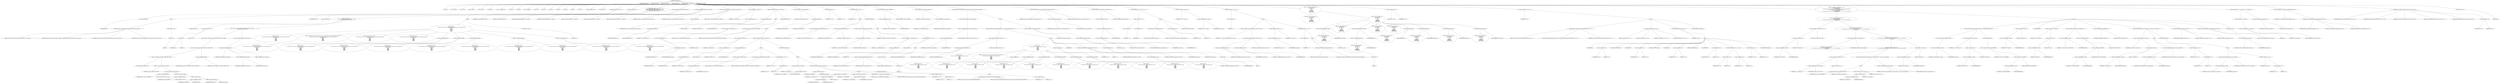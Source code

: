 digraph hostapd_notif_assoc {  
"1000120" [label = "(METHOD,hostapd_notif_assoc)" ]
"1000121" [label = "(PARAM,hostapd_data *hapd)" ]
"1000122" [label = "(PARAM,const u8 *addr)" ]
"1000123" [label = "(PARAM,const u8 *req_ies)" ]
"1000124" [label = "(PARAM,size_t req_ies_len)" ]
"1000125" [label = "(PARAM,int reassoc)" ]
"1000126" [label = "(BLOCK,,)" ]
"1000127" [label = "(LOCAL,v8: int)" ]
"1000128" [label = "(LOCAL,v12: const u8 *)" ]
"1000129" [label = "(LOCAL,v13: size_t)" ]
"1000130" [label = "(LOCAL,v14: sta_info *)" ]
"1000131" [label = "(LOCAL,v15: sta_info *)" ]
"1000132" [label = "(LOCAL,v16: size_t)" ]
"1000133" [label = "(LOCAL,v17: wpa_state_machine *)" ]
"1000134" [label = "(LOCAL,v18: int)" ]
"1000135" [label = "(LOCAL,v19: int)" ]
"1000136" [label = "(LOCAL,v20: unsigned int)" ]
"1000137" [label = "(LOCAL,v21: int)" ]
"1000138" [label = "(LOCAL,v22: int)" ]
"1000139" [label = "(LOCAL,v23: int)" ]
"1000140" [label = "(LOCAL,v24: int)" ]
"1000141" [label = "(LOCAL,v25: int)" ]
"1000142" [label = "(LOCAL,v26: int)" ]
"1000143" [label = "(LOCAL,v27: u8 *)" ]
"1000144" [label = "(LOCAL,elems: ieee802_11_elems)" ]
"1000145" [label = "(LOCAL,buf: u8 [ 1064 ])" ]
"1000146" [label = "(CONTROL_STRUCTURE,if ( !addr ),if ( !addr ))" ]
"1000147" [label = "(<operator>.logicalNot,!addr)" ]
"1000148" [label = "(IDENTIFIER,addr,!addr)" ]
"1000149" [label = "(BLOCK,,)" ]
"1000150" [label = "(wpa_printf,wpa_printf(2, \"hostapd_notif_assoc: Skip event with no address\", req_ies, req_ies_len))" ]
"1000151" [label = "(LITERAL,2,wpa_printf(2, \"hostapd_notif_assoc: Skip event with no address\", req_ies, req_ies_len))" ]
"1000152" [label = "(LITERAL,\"hostapd_notif_assoc: Skip event with no address\",wpa_printf(2, \"hostapd_notif_assoc: Skip event with no address\", req_ies, req_ies_len))" ]
"1000153" [label = "(IDENTIFIER,req_ies,wpa_printf(2, \"hostapd_notif_assoc: Skip event with no address\", req_ies, req_ies_len))" ]
"1000154" [label = "(IDENTIFIER,req_ies_len,wpa_printf(2, \"hostapd_notif_assoc: Skip event with no address\", req_ies, req_ies_len))" ]
"1000155" [label = "(RETURN,return -1;,return -1;)" ]
"1000156" [label = "(<operator>.minus,-1)" ]
"1000157" [label = "(LITERAL,1,-1)" ]
"1000158" [label = "(<operator>.assignment,v8 = *addr)" ]
"1000159" [label = "(IDENTIFIER,v8,v8 = *addr)" ]
"1000160" [label = "(<operator>.indirection,*addr)" ]
"1000161" [label = "(IDENTIFIER,addr,v8 = *addr)" ]
"1000162" [label = "(CONTROL_STRUCTURE,if ( (v8 & 1) != 0\n    || !((unsigned __int8)(v8 | addr[1] | addr[2] | addr[3] | addr[4]) | addr[5])\n    || !memcmp(addr, hapd->own_addr, 6u) ),if ( (v8 & 1) != 0\n    || !((unsigned __int8)(v8 | addr[1] | addr[2] | addr[3] | addr[4]) | addr[5])\n    || !memcmp(addr, hapd->own_addr, 6u) ))" ]
"1000163" [label = "(<operator>.logicalOr,(v8 & 1) != 0\n    || !((unsigned __int8)(v8 | addr[1] | addr[2] | addr[3] | addr[4]) | addr[5])\n    || !memcmp(addr, hapd->own_addr, 6u))" ]
"1000164" [label = "(<operator>.notEquals,(v8 & 1) != 0)" ]
"1000165" [label = "(<operator>.and,v8 & 1)" ]
"1000166" [label = "(IDENTIFIER,v8,v8 & 1)" ]
"1000167" [label = "(LITERAL,1,v8 & 1)" ]
"1000168" [label = "(LITERAL,0,(v8 & 1) != 0)" ]
"1000169" [label = "(<operator>.logicalOr,!((unsigned __int8)(v8 | addr[1] | addr[2] | addr[3] | addr[4]) | addr[5])\n    || !memcmp(addr, hapd->own_addr, 6u))" ]
"1000170" [label = "(<operator>.logicalNot,!((unsigned __int8)(v8 | addr[1] | addr[2] | addr[3] | addr[4]) | addr[5]))" ]
"1000171" [label = "(<operator>.or,(unsigned __int8)(v8 | addr[1] | addr[2] | addr[3] | addr[4]) | addr[5])" ]
"1000172" [label = "(<operator>.cast,(unsigned __int8)(v8 | addr[1] | addr[2] | addr[3] | addr[4]))" ]
"1000173" [label = "(UNKNOWN,unsigned __int8,unsigned __int8)" ]
"1000174" [label = "(<operator>.or,v8 | addr[1] | addr[2] | addr[3] | addr[4])" ]
"1000175" [label = "(IDENTIFIER,v8,v8 | addr[1] | addr[2] | addr[3] | addr[4])" ]
"1000176" [label = "(<operator>.or,addr[1] | addr[2] | addr[3] | addr[4])" ]
"1000177" [label = "(<operator>.indirectIndexAccess,addr[1])" ]
"1000178" [label = "(IDENTIFIER,addr,addr[1] | addr[2] | addr[3] | addr[4])" ]
"1000179" [label = "(LITERAL,1,addr[1] | addr[2] | addr[3] | addr[4])" ]
"1000180" [label = "(<operator>.or,addr[2] | addr[3] | addr[4])" ]
"1000181" [label = "(<operator>.indirectIndexAccess,addr[2])" ]
"1000182" [label = "(IDENTIFIER,addr,addr[2] | addr[3] | addr[4])" ]
"1000183" [label = "(LITERAL,2,addr[2] | addr[3] | addr[4])" ]
"1000184" [label = "(<operator>.or,addr[3] | addr[4])" ]
"1000185" [label = "(<operator>.indirectIndexAccess,addr[3])" ]
"1000186" [label = "(IDENTIFIER,addr,addr[3] | addr[4])" ]
"1000187" [label = "(LITERAL,3,addr[3] | addr[4])" ]
"1000188" [label = "(<operator>.indirectIndexAccess,addr[4])" ]
"1000189" [label = "(IDENTIFIER,addr,addr[3] | addr[4])" ]
"1000190" [label = "(LITERAL,4,addr[3] | addr[4])" ]
"1000191" [label = "(<operator>.indirectIndexAccess,addr[5])" ]
"1000192" [label = "(IDENTIFIER,addr,(unsigned __int8)(v8 | addr[1] | addr[2] | addr[3] | addr[4]) | addr[5])" ]
"1000193" [label = "(LITERAL,5,(unsigned __int8)(v8 | addr[1] | addr[2] | addr[3] | addr[4]) | addr[5])" ]
"1000194" [label = "(<operator>.logicalNot,!memcmp(addr, hapd->own_addr, 6u))" ]
"1000195" [label = "(memcmp,memcmp(addr, hapd->own_addr, 6u))" ]
"1000196" [label = "(IDENTIFIER,addr,memcmp(addr, hapd->own_addr, 6u))" ]
"1000197" [label = "(<operator>.indirectFieldAccess,hapd->own_addr)" ]
"1000198" [label = "(IDENTIFIER,hapd,memcmp(addr, hapd->own_addr, 6u))" ]
"1000199" [label = "(FIELD_IDENTIFIER,own_addr,own_addr)" ]
"1000200" [label = "(LITERAL,6u,memcmp(addr, hapd->own_addr, 6u))" ]
"1000201" [label = "(BLOCK,,)" ]
"1000202" [label = "(wpa_printf,wpa_printf(\n      2,\n      \"%s: Invalid SA=%02x:%02x:%02x:%02x:%02x:%02x in received indication - ignore this indication silently\",\n      \"hostapd_notif_assoc\",\n      v8,\n      addr[1],\n      addr[2],\n      addr[3],\n      addr[4],\n      addr[5]))" ]
"1000203" [label = "(LITERAL,2,wpa_printf(\n      2,\n      \"%s: Invalid SA=%02x:%02x:%02x:%02x:%02x:%02x in received indication - ignore this indication silently\",\n      \"hostapd_notif_assoc\",\n      v8,\n      addr[1],\n      addr[2],\n      addr[3],\n      addr[4],\n      addr[5]))" ]
"1000204" [label = "(LITERAL,\"%s: Invalid SA=%02x:%02x:%02x:%02x:%02x:%02x in received indication - ignore this indication silently\",wpa_printf(\n      2,\n      \"%s: Invalid SA=%02x:%02x:%02x:%02x:%02x:%02x in received indication - ignore this indication silently\",\n      \"hostapd_notif_assoc\",\n      v8,\n      addr[1],\n      addr[2],\n      addr[3],\n      addr[4],\n      addr[5]))" ]
"1000205" [label = "(LITERAL,\"hostapd_notif_assoc\",wpa_printf(\n      2,\n      \"%s: Invalid SA=%02x:%02x:%02x:%02x:%02x:%02x in received indication - ignore this indication silently\",\n      \"hostapd_notif_assoc\",\n      v8,\n      addr[1],\n      addr[2],\n      addr[3],\n      addr[4],\n      addr[5]))" ]
"1000206" [label = "(IDENTIFIER,v8,wpa_printf(\n      2,\n      \"%s: Invalid SA=%02x:%02x:%02x:%02x:%02x:%02x in received indication - ignore this indication silently\",\n      \"hostapd_notif_assoc\",\n      v8,\n      addr[1],\n      addr[2],\n      addr[3],\n      addr[4],\n      addr[5]))" ]
"1000207" [label = "(<operator>.indirectIndexAccess,addr[1])" ]
"1000208" [label = "(IDENTIFIER,addr,wpa_printf(\n      2,\n      \"%s: Invalid SA=%02x:%02x:%02x:%02x:%02x:%02x in received indication - ignore this indication silently\",\n      \"hostapd_notif_assoc\",\n      v8,\n      addr[1],\n      addr[2],\n      addr[3],\n      addr[4],\n      addr[5]))" ]
"1000209" [label = "(LITERAL,1,wpa_printf(\n      2,\n      \"%s: Invalid SA=%02x:%02x:%02x:%02x:%02x:%02x in received indication - ignore this indication silently\",\n      \"hostapd_notif_assoc\",\n      v8,\n      addr[1],\n      addr[2],\n      addr[3],\n      addr[4],\n      addr[5]))" ]
"1000210" [label = "(<operator>.indirectIndexAccess,addr[2])" ]
"1000211" [label = "(IDENTIFIER,addr,wpa_printf(\n      2,\n      \"%s: Invalid SA=%02x:%02x:%02x:%02x:%02x:%02x in received indication - ignore this indication silently\",\n      \"hostapd_notif_assoc\",\n      v8,\n      addr[1],\n      addr[2],\n      addr[3],\n      addr[4],\n      addr[5]))" ]
"1000212" [label = "(LITERAL,2,wpa_printf(\n      2,\n      \"%s: Invalid SA=%02x:%02x:%02x:%02x:%02x:%02x in received indication - ignore this indication silently\",\n      \"hostapd_notif_assoc\",\n      v8,\n      addr[1],\n      addr[2],\n      addr[3],\n      addr[4],\n      addr[5]))" ]
"1000213" [label = "(<operator>.indirectIndexAccess,addr[3])" ]
"1000214" [label = "(IDENTIFIER,addr,wpa_printf(\n      2,\n      \"%s: Invalid SA=%02x:%02x:%02x:%02x:%02x:%02x in received indication - ignore this indication silently\",\n      \"hostapd_notif_assoc\",\n      v8,\n      addr[1],\n      addr[2],\n      addr[3],\n      addr[4],\n      addr[5]))" ]
"1000215" [label = "(LITERAL,3,wpa_printf(\n      2,\n      \"%s: Invalid SA=%02x:%02x:%02x:%02x:%02x:%02x in received indication - ignore this indication silently\",\n      \"hostapd_notif_assoc\",\n      v8,\n      addr[1],\n      addr[2],\n      addr[3],\n      addr[4],\n      addr[5]))" ]
"1000216" [label = "(<operator>.indirectIndexAccess,addr[4])" ]
"1000217" [label = "(IDENTIFIER,addr,wpa_printf(\n      2,\n      \"%s: Invalid SA=%02x:%02x:%02x:%02x:%02x:%02x in received indication - ignore this indication silently\",\n      \"hostapd_notif_assoc\",\n      v8,\n      addr[1],\n      addr[2],\n      addr[3],\n      addr[4],\n      addr[5]))" ]
"1000218" [label = "(LITERAL,4,wpa_printf(\n      2,\n      \"%s: Invalid SA=%02x:%02x:%02x:%02x:%02x:%02x in received indication - ignore this indication silently\",\n      \"hostapd_notif_assoc\",\n      v8,\n      addr[1],\n      addr[2],\n      addr[3],\n      addr[4],\n      addr[5]))" ]
"1000219" [label = "(<operator>.indirectIndexAccess,addr[5])" ]
"1000220" [label = "(IDENTIFIER,addr,wpa_printf(\n      2,\n      \"%s: Invalid SA=%02x:%02x:%02x:%02x:%02x:%02x in received indication - ignore this indication silently\",\n      \"hostapd_notif_assoc\",\n      v8,\n      addr[1],\n      addr[2],\n      addr[3],\n      addr[4],\n      addr[5]))" ]
"1000221" [label = "(LITERAL,5,wpa_printf(\n      2,\n      \"%s: Invalid SA=%02x:%02x:%02x:%02x:%02x:%02x in received indication - ignore this indication silently\",\n      \"hostapd_notif_assoc\",\n      v8,\n      addr[1],\n      addr[2],\n      addr[3],\n      addr[4],\n      addr[5]))" ]
"1000222" [label = "(RETURN,return 0;,return 0;)" ]
"1000223" [label = "(LITERAL,0,return 0;)" ]
"1000224" [label = "(random_add_randomness,random_add_randomness(addr, 6u))" ]
"1000225" [label = "(IDENTIFIER,addr,random_add_randomness(addr, 6u))" ]
"1000226" [label = "(LITERAL,6u,random_add_randomness(addr, 6u))" ]
"1000227" [label = "(hostapd_logger,hostapd_logger(hapd, addr, 1u, 2, \"associated\"))" ]
"1000228" [label = "(IDENTIFIER,hapd,hostapd_logger(hapd, addr, 1u, 2, \"associated\"))" ]
"1000229" [label = "(IDENTIFIER,addr,hostapd_logger(hapd, addr, 1u, 2, \"associated\"))" ]
"1000230" [label = "(LITERAL,1u,hostapd_logger(hapd, addr, 1u, 2, \"associated\"))" ]
"1000231" [label = "(LITERAL,2,hostapd_logger(hapd, addr, 1u, 2, \"associated\"))" ]
"1000232" [label = "(LITERAL,\"associated\",hostapd_logger(hapd, addr, 1u, 2, \"associated\"))" ]
"1000233" [label = "(ieee802_11_parse_elems,ieee802_11_parse_elems(req_ies, req_ies_len, &elems, 0))" ]
"1000234" [label = "(IDENTIFIER,req_ies,ieee802_11_parse_elems(req_ies, req_ies_len, &elems, 0))" ]
"1000235" [label = "(IDENTIFIER,req_ies_len,ieee802_11_parse_elems(req_ies, req_ies_len, &elems, 0))" ]
"1000236" [label = "(<operator>.addressOf,&elems)" ]
"1000237" [label = "(IDENTIFIER,elems,ieee802_11_parse_elems(req_ies, req_ies_len, &elems, 0))" ]
"1000238" [label = "(LITERAL,0,ieee802_11_parse_elems(req_ies, req_ies_len, &elems, 0))" ]
"1000239" [label = "(<operator>.assignment,v12 = elems.wps_ie - 2)" ]
"1000240" [label = "(IDENTIFIER,v12,v12 = elems.wps_ie - 2)" ]
"1000241" [label = "(<operator>.subtraction,elems.wps_ie - 2)" ]
"1000242" [label = "(<operator>.fieldAccess,elems.wps_ie)" ]
"1000243" [label = "(IDENTIFIER,elems,elems.wps_ie - 2)" ]
"1000244" [label = "(FIELD_IDENTIFIER,wps_ie,wps_ie)" ]
"1000245" [label = "(LITERAL,2,elems.wps_ie - 2)" ]
"1000246" [label = "(CONTROL_STRUCTURE,if ( elems.wps_ie ),if ( elems.wps_ie ))" ]
"1000247" [label = "(<operator>.fieldAccess,elems.wps_ie)" ]
"1000248" [label = "(IDENTIFIER,elems,if ( elems.wps_ie ))" ]
"1000249" [label = "(FIELD_IDENTIFIER,wps_ie,wps_ie)" ]
"1000250" [label = "(BLOCK,,)" ]
"1000251" [label = "(<operator>.assignment,v13 = elems.wps_ie_len + 2)" ]
"1000252" [label = "(IDENTIFIER,v13,v13 = elems.wps_ie_len + 2)" ]
"1000253" [label = "(<operator>.addition,elems.wps_ie_len + 2)" ]
"1000254" [label = "(<operator>.fieldAccess,elems.wps_ie_len)" ]
"1000255" [label = "(IDENTIFIER,elems,elems.wps_ie_len + 2)" ]
"1000256" [label = "(FIELD_IDENTIFIER,wps_ie_len,wps_ie_len)" ]
"1000257" [label = "(LITERAL,2,elems.wps_ie_len + 2)" ]
"1000258" [label = "(wpa_printf,wpa_printf(2, \"STA included WPS IE in (Re)AssocReq\"))" ]
"1000259" [label = "(LITERAL,2,wpa_printf(2, \"STA included WPS IE in (Re)AssocReq\"))" ]
"1000260" [label = "(LITERAL,\"STA included WPS IE in (Re)AssocReq\",wpa_printf(2, \"STA included WPS IE in (Re)AssocReq\"))" ]
"1000261" [label = "(CONTROL_STRUCTURE,else,else)" ]
"1000262" [label = "(BLOCK,,)" ]
"1000263" [label = "(<operator>.assignment,v12 = elems.rsn_ie - 2)" ]
"1000264" [label = "(IDENTIFIER,v12,v12 = elems.rsn_ie - 2)" ]
"1000265" [label = "(<operator>.subtraction,elems.rsn_ie - 2)" ]
"1000266" [label = "(<operator>.fieldAccess,elems.rsn_ie)" ]
"1000267" [label = "(IDENTIFIER,elems,elems.rsn_ie - 2)" ]
"1000268" [label = "(FIELD_IDENTIFIER,rsn_ie,rsn_ie)" ]
"1000269" [label = "(LITERAL,2,elems.rsn_ie - 2)" ]
"1000270" [label = "(CONTROL_STRUCTURE,if ( elems.rsn_ie ),if ( elems.rsn_ie ))" ]
"1000271" [label = "(<operator>.fieldAccess,elems.rsn_ie)" ]
"1000272" [label = "(IDENTIFIER,elems,if ( elems.rsn_ie ))" ]
"1000273" [label = "(FIELD_IDENTIFIER,rsn_ie,rsn_ie)" ]
"1000274" [label = "(BLOCK,,)" ]
"1000275" [label = "(<operator>.assignment,v23 = elems.rsn_ie_len)" ]
"1000276" [label = "(IDENTIFIER,v23,v23 = elems.rsn_ie_len)" ]
"1000277" [label = "(<operator>.fieldAccess,elems.rsn_ie_len)" ]
"1000278" [label = "(IDENTIFIER,elems,v23 = elems.rsn_ie_len)" ]
"1000279" [label = "(FIELD_IDENTIFIER,rsn_ie_len,rsn_ie_len)" ]
"1000280" [label = "(wpa_printf,wpa_printf(2, \"STA included RSN IE in (Re)AssocReq\"))" ]
"1000281" [label = "(LITERAL,2,wpa_printf(2, \"STA included RSN IE in (Re)AssocReq\"))" ]
"1000282" [label = "(LITERAL,\"STA included RSN IE in (Re)AssocReq\",wpa_printf(2, \"STA included RSN IE in (Re)AssocReq\"))" ]
"1000283" [label = "(<operator>.assignment,v13 = v23 + 2)" ]
"1000284" [label = "(IDENTIFIER,v13,v13 = v23 + 2)" ]
"1000285" [label = "(<operator>.addition,v23 + 2)" ]
"1000286" [label = "(IDENTIFIER,v23,v23 + 2)" ]
"1000287" [label = "(LITERAL,2,v23 + 2)" ]
"1000288" [label = "(CONTROL_STRUCTURE,else,else)" ]
"1000289" [label = "(BLOCK,,)" ]
"1000290" [label = "(<operator>.assignment,v12 = elems.wpa_ie)" ]
"1000291" [label = "(IDENTIFIER,v12,v12 = elems.wpa_ie)" ]
"1000292" [label = "(<operator>.fieldAccess,elems.wpa_ie)" ]
"1000293" [label = "(IDENTIFIER,elems,v12 = elems.wpa_ie)" ]
"1000294" [label = "(FIELD_IDENTIFIER,wpa_ie,wpa_ie)" ]
"1000295" [label = "(CONTROL_STRUCTURE,if ( elems.wpa_ie ),if ( elems.wpa_ie ))" ]
"1000296" [label = "(<operator>.fieldAccess,elems.wpa_ie)" ]
"1000297" [label = "(IDENTIFIER,elems,if ( elems.wpa_ie ))" ]
"1000298" [label = "(FIELD_IDENTIFIER,wpa_ie,wpa_ie)" ]
"1000299" [label = "(BLOCK,,)" ]
"1000300" [label = "(<operator>.assignment,v12 = elems.wpa_ie - 2)" ]
"1000301" [label = "(IDENTIFIER,v12,v12 = elems.wpa_ie - 2)" ]
"1000302" [label = "(<operator>.subtraction,elems.wpa_ie - 2)" ]
"1000303" [label = "(<operator>.fieldAccess,elems.wpa_ie)" ]
"1000304" [label = "(IDENTIFIER,elems,elems.wpa_ie - 2)" ]
"1000305" [label = "(FIELD_IDENTIFIER,wpa_ie,wpa_ie)" ]
"1000306" [label = "(LITERAL,2,elems.wpa_ie - 2)" ]
"1000307" [label = "(<operator>.assignment,v24 = elems.wpa_ie_len)" ]
"1000308" [label = "(IDENTIFIER,v24,v24 = elems.wpa_ie_len)" ]
"1000309" [label = "(<operator>.fieldAccess,elems.wpa_ie_len)" ]
"1000310" [label = "(IDENTIFIER,elems,v24 = elems.wpa_ie_len)" ]
"1000311" [label = "(FIELD_IDENTIFIER,wpa_ie_len,wpa_ie_len)" ]
"1000312" [label = "(wpa_printf,wpa_printf(2, \"STA included WPA IE in (Re)AssocReq\"))" ]
"1000313" [label = "(LITERAL,2,wpa_printf(2, \"STA included WPA IE in (Re)AssocReq\"))" ]
"1000314" [label = "(LITERAL,\"STA included WPA IE in (Re)AssocReq\",wpa_printf(2, \"STA included WPA IE in (Re)AssocReq\"))" ]
"1000315" [label = "(<operator>.assignment,v13 = v24 + 2)" ]
"1000316" [label = "(IDENTIFIER,v13,v13 = v24 + 2)" ]
"1000317" [label = "(<operator>.addition,v24 + 2)" ]
"1000318" [label = "(IDENTIFIER,v24,v24 + 2)" ]
"1000319" [label = "(LITERAL,2,v24 + 2)" ]
"1000320" [label = "(CONTROL_STRUCTURE,else,else)" ]
"1000321" [label = "(BLOCK,,)" ]
"1000322" [label = "(wpa_printf,wpa_printf(2, \"STA did not include WPS/RSN/WPA IE in (Re)AssocReq\"))" ]
"1000323" [label = "(LITERAL,2,wpa_printf(2, \"STA did not include WPS/RSN/WPA IE in (Re)AssocReq\"))" ]
"1000324" [label = "(LITERAL,\"STA did not include WPS/RSN/WPA IE in (Re)AssocReq\",wpa_printf(2, \"STA did not include WPS/RSN/WPA IE in (Re)AssocReq\"))" ]
"1000325" [label = "(<operator>.assignment,v13 = 0)" ]
"1000326" [label = "(IDENTIFIER,v13,v13 = 0)" ]
"1000327" [label = "(LITERAL,0,v13 = 0)" ]
"1000328" [label = "(<operator>.assignment,v14 = ap_get_sta(hapd, addr))" ]
"1000329" [label = "(IDENTIFIER,v14,v14 = ap_get_sta(hapd, addr))" ]
"1000330" [label = "(ap_get_sta,ap_get_sta(hapd, addr))" ]
"1000331" [label = "(IDENTIFIER,hapd,ap_get_sta(hapd, addr))" ]
"1000332" [label = "(IDENTIFIER,addr,ap_get_sta(hapd, addr))" ]
"1000333" [label = "(<operator>.assignment,v15 = v14)" ]
"1000334" [label = "(IDENTIFIER,v15,v15 = v14)" ]
"1000335" [label = "(IDENTIFIER,v14,v15 = v14)" ]
"1000336" [label = "(CONTROL_STRUCTURE,if ( v14 ),if ( v14 ))" ]
"1000337" [label = "(IDENTIFIER,v14,if ( v14 ))" ]
"1000338" [label = "(BLOCK,,)" ]
"1000339" [label = "(ap_sta_no_session_timeout,ap_sta_no_session_timeout(hapd, v14))" ]
"1000340" [label = "(IDENTIFIER,hapd,ap_sta_no_session_timeout(hapd, v14))" ]
"1000341" [label = "(IDENTIFIER,v14,ap_sta_no_session_timeout(hapd, v14))" ]
"1000342" [label = "(accounting_sta_stop,accounting_sta_stop(hapd, v15))" ]
"1000343" [label = "(IDENTIFIER,hapd,accounting_sta_stop(hapd, v15))" ]
"1000344" [label = "(IDENTIFIER,v15,accounting_sta_stop(hapd, v15))" ]
"1000345" [label = "(<operator>.assignment,v15->timeout_next = STA_NULLFUNC)" ]
"1000346" [label = "(<operator>.indirectFieldAccess,v15->timeout_next)" ]
"1000347" [label = "(IDENTIFIER,v15,v15->timeout_next = STA_NULLFUNC)" ]
"1000348" [label = "(FIELD_IDENTIFIER,timeout_next,timeout_next)" ]
"1000349" [label = "(IDENTIFIER,STA_NULLFUNC,v15->timeout_next = STA_NULLFUNC)" ]
"1000350" [label = "(CONTROL_STRUCTURE,else,else)" ]
"1000351" [label = "(BLOCK,,)" ]
"1000352" [label = "(<operator>.assignment,v15 = ap_sta_add(hapd, addr))" ]
"1000353" [label = "(IDENTIFIER,v15,v15 = ap_sta_add(hapd, addr))" ]
"1000354" [label = "(ap_sta_add,ap_sta_add(hapd, addr))" ]
"1000355" [label = "(IDENTIFIER,hapd,ap_sta_add(hapd, addr))" ]
"1000356" [label = "(IDENTIFIER,addr,ap_sta_add(hapd, addr))" ]
"1000357" [label = "(CONTROL_STRUCTURE,if ( !v15 ),if ( !v15 ))" ]
"1000358" [label = "(<operator>.logicalNot,!v15)" ]
"1000359" [label = "(IDENTIFIER,v15,!v15)" ]
"1000360" [label = "(BLOCK,,)" ]
"1000361" [label = "(hostapd_drv_sta_disassoc,hostapd_drv_sta_disassoc(hapd, addr, 5))" ]
"1000362" [label = "(IDENTIFIER,hapd,hostapd_drv_sta_disassoc(hapd, addr, 5))" ]
"1000363" [label = "(IDENTIFIER,addr,hostapd_drv_sta_disassoc(hapd, addr, 5))" ]
"1000364" [label = "(LITERAL,5,hostapd_drv_sta_disassoc(hapd, addr, 5))" ]
"1000365" [label = "(RETURN,return -1;,return -1;)" ]
"1000366" [label = "(<operator>.minus,-1)" ]
"1000367" [label = "(LITERAL,1,-1)" ]
"1000368" [label = "(<operators>.assignmentAnd,v15->flags &= 0xFFFECFFF)" ]
"1000369" [label = "(<operator>.indirectFieldAccess,v15->flags)" ]
"1000370" [label = "(IDENTIFIER,v15,v15->flags &= 0xFFFECFFF)" ]
"1000371" [label = "(FIELD_IDENTIFIER,flags,flags)" ]
"1000372" [label = "(LITERAL,0xFFFECFFF,v15->flags &= 0xFFFECFFF)" ]
"1000373" [label = "(<operator>.assignment,v16 = elems.supp_op_classes_len)" ]
"1000374" [label = "(IDENTIFIER,v16,v16 = elems.supp_op_classes_len)" ]
"1000375" [label = "(<operator>.fieldAccess,elems.supp_op_classes_len)" ]
"1000376" [label = "(IDENTIFIER,elems,v16 = elems.supp_op_classes_len)" ]
"1000377" [label = "(FIELD_IDENTIFIER,supp_op_classes_len,supp_op_classes_len)" ]
"1000378" [label = "(CONTROL_STRUCTURE,if ( !hapd->iface->drv_max_acl_mac_addrs ),if ( !hapd->iface->drv_max_acl_mac_addrs ))" ]
"1000379" [label = "(<operator>.logicalNot,!hapd->iface->drv_max_acl_mac_addrs)" ]
"1000380" [label = "(<operator>.indirectFieldAccess,hapd->iface->drv_max_acl_mac_addrs)" ]
"1000381" [label = "(<operator>.indirectFieldAccess,hapd->iface)" ]
"1000382" [label = "(IDENTIFIER,hapd,!hapd->iface->drv_max_acl_mac_addrs)" ]
"1000383" [label = "(FIELD_IDENTIFIER,iface,iface)" ]
"1000384" [label = "(FIELD_IDENTIFIER,drv_max_acl_mac_addrs,drv_max_acl_mac_addrs)" ]
"1000385" [label = "(BLOCK,,)" ]
"1000386" [label = "(CONTROL_STRUCTURE,if ( hostapd_check_acl(hapd, addr, 0) != 1 ),if ( hostapd_check_acl(hapd, addr, 0) != 1 ))" ]
"1000387" [label = "(<operator>.notEquals,hostapd_check_acl(hapd, addr, 0) != 1)" ]
"1000388" [label = "(hostapd_check_acl,hostapd_check_acl(hapd, addr, 0))" ]
"1000389" [label = "(IDENTIFIER,hapd,hostapd_check_acl(hapd, addr, 0))" ]
"1000390" [label = "(IDENTIFIER,addr,hostapd_check_acl(hapd, addr, 0))" ]
"1000391" [label = "(LITERAL,0,hostapd_check_acl(hapd, addr, 0))" ]
"1000392" [label = "(LITERAL,1,hostapd_check_acl(hapd, addr, 0) != 1)" ]
"1000393" [label = "(BLOCK,,)" ]
"1000394" [label = "(wpa_printf,wpa_printf(\n        3,\n        \"STA %02x:%02x:%02x:%02x:%02x:%02x not allowed to connect\",\n        *addr,\n        addr[1],\n        addr[2],\n        addr[3],\n        addr[4],\n        addr[5]))" ]
"1000395" [label = "(LITERAL,3,wpa_printf(\n        3,\n        \"STA %02x:%02x:%02x:%02x:%02x:%02x not allowed to connect\",\n        *addr,\n        addr[1],\n        addr[2],\n        addr[3],\n        addr[4],\n        addr[5]))" ]
"1000396" [label = "(LITERAL,\"STA %02x:%02x:%02x:%02x:%02x:%02x not allowed to connect\",wpa_printf(\n        3,\n        \"STA %02x:%02x:%02x:%02x:%02x:%02x not allowed to connect\",\n        *addr,\n        addr[1],\n        addr[2],\n        addr[3],\n        addr[4],\n        addr[5]))" ]
"1000397" [label = "(<operator>.indirection,*addr)" ]
"1000398" [label = "(IDENTIFIER,addr,wpa_printf(\n        3,\n        \"STA %02x:%02x:%02x:%02x:%02x:%02x not allowed to connect\",\n        *addr,\n        addr[1],\n        addr[2],\n        addr[3],\n        addr[4],\n        addr[5]))" ]
"1000399" [label = "(<operator>.indirectIndexAccess,addr[1])" ]
"1000400" [label = "(IDENTIFIER,addr,wpa_printf(\n        3,\n        \"STA %02x:%02x:%02x:%02x:%02x:%02x not allowed to connect\",\n        *addr,\n        addr[1],\n        addr[2],\n        addr[3],\n        addr[4],\n        addr[5]))" ]
"1000401" [label = "(LITERAL,1,wpa_printf(\n        3,\n        \"STA %02x:%02x:%02x:%02x:%02x:%02x not allowed to connect\",\n        *addr,\n        addr[1],\n        addr[2],\n        addr[3],\n        addr[4],\n        addr[5]))" ]
"1000402" [label = "(<operator>.indirectIndexAccess,addr[2])" ]
"1000403" [label = "(IDENTIFIER,addr,wpa_printf(\n        3,\n        \"STA %02x:%02x:%02x:%02x:%02x:%02x not allowed to connect\",\n        *addr,\n        addr[1],\n        addr[2],\n        addr[3],\n        addr[4],\n        addr[5]))" ]
"1000404" [label = "(LITERAL,2,wpa_printf(\n        3,\n        \"STA %02x:%02x:%02x:%02x:%02x:%02x not allowed to connect\",\n        *addr,\n        addr[1],\n        addr[2],\n        addr[3],\n        addr[4],\n        addr[5]))" ]
"1000405" [label = "(<operator>.indirectIndexAccess,addr[3])" ]
"1000406" [label = "(IDENTIFIER,addr,wpa_printf(\n        3,\n        \"STA %02x:%02x:%02x:%02x:%02x:%02x not allowed to connect\",\n        *addr,\n        addr[1],\n        addr[2],\n        addr[3],\n        addr[4],\n        addr[5]))" ]
"1000407" [label = "(LITERAL,3,wpa_printf(\n        3,\n        \"STA %02x:%02x:%02x:%02x:%02x:%02x not allowed to connect\",\n        *addr,\n        addr[1],\n        addr[2],\n        addr[3],\n        addr[4],\n        addr[5]))" ]
"1000408" [label = "(<operator>.indirectIndexAccess,addr[4])" ]
"1000409" [label = "(IDENTIFIER,addr,wpa_printf(\n        3,\n        \"STA %02x:%02x:%02x:%02x:%02x:%02x not allowed to connect\",\n        *addr,\n        addr[1],\n        addr[2],\n        addr[3],\n        addr[4],\n        addr[5]))" ]
"1000410" [label = "(LITERAL,4,wpa_printf(\n        3,\n        \"STA %02x:%02x:%02x:%02x:%02x:%02x not allowed to connect\",\n        *addr,\n        addr[1],\n        addr[2],\n        addr[3],\n        addr[4],\n        addr[5]))" ]
"1000411" [label = "(<operator>.indirectIndexAccess,addr[5])" ]
"1000412" [label = "(IDENTIFIER,addr,wpa_printf(\n        3,\n        \"STA %02x:%02x:%02x:%02x:%02x:%02x not allowed to connect\",\n        *addr,\n        addr[1],\n        addr[2],\n        addr[3],\n        addr[4],\n        addr[5]))" ]
"1000413" [label = "(LITERAL,5,wpa_printf(\n        3,\n        \"STA %02x:%02x:%02x:%02x:%02x:%02x not allowed to connect\",\n        *addr,\n        addr[1],\n        addr[2],\n        addr[3],\n        addr[4],\n        addr[5]))" ]
"1000414" [label = "(<operator>.assignment,v25 = 1)" ]
"1000415" [label = "(IDENTIFIER,v25,v25 = 1)" ]
"1000416" [label = "(LITERAL,1,v25 = 1)" ]
"1000417" [label = "(JUMP_TARGET,fail)" ]
"1000418" [label = "(hostapd_drv_sta_disassoc,hostapd_drv_sta_disassoc(hapd, v15->addr, v25))" ]
"1000419" [label = "(IDENTIFIER,hapd,hostapd_drv_sta_disassoc(hapd, v15->addr, v25))" ]
"1000420" [label = "(<operator>.indirectFieldAccess,v15->addr)" ]
"1000421" [label = "(IDENTIFIER,v15,hostapd_drv_sta_disassoc(hapd, v15->addr, v25))" ]
"1000422" [label = "(FIELD_IDENTIFIER,addr,addr)" ]
"1000423" [label = "(IDENTIFIER,v25,hostapd_drv_sta_disassoc(hapd, v15->addr, v25))" ]
"1000424" [label = "(ap_free_sta,ap_free_sta(hapd, v15))" ]
"1000425" [label = "(IDENTIFIER,hapd,ap_free_sta(hapd, v15))" ]
"1000426" [label = "(IDENTIFIER,v15,ap_free_sta(hapd, v15))" ]
"1000427" [label = "(RETURN,return -1;,return -1;)" ]
"1000428" [label = "(<operator>.minus,-1)" ]
"1000429" [label = "(LITERAL,1,-1)" ]
"1000430" [label = "(<operator>.assignment,v16 = elems.supp_op_classes_len)" ]
"1000431" [label = "(IDENTIFIER,v16,v16 = elems.supp_op_classes_len)" ]
"1000432" [label = "(<operator>.fieldAccess,elems.supp_op_classes_len)" ]
"1000433" [label = "(IDENTIFIER,elems,v16 = elems.supp_op_classes_len)" ]
"1000434" [label = "(FIELD_IDENTIFIER,supp_op_classes_len,supp_op_classes_len)" ]
"1000435" [label = "(ap_copy_sta_supp_op_classes,ap_copy_sta_supp_op_classes(v15, elems.supp_op_classes, v16))" ]
"1000436" [label = "(IDENTIFIER,v15,ap_copy_sta_supp_op_classes(v15, elems.supp_op_classes, v16))" ]
"1000437" [label = "(<operator>.fieldAccess,elems.supp_op_classes)" ]
"1000438" [label = "(IDENTIFIER,elems,ap_copy_sta_supp_op_classes(v15, elems.supp_op_classes, v16))" ]
"1000439" [label = "(FIELD_IDENTIFIER,supp_op_classes,supp_op_classes)" ]
"1000440" [label = "(IDENTIFIER,v16,ap_copy_sta_supp_op_classes(v15, elems.supp_op_classes, v16))" ]
"1000441" [label = "(CONTROL_STRUCTURE,if ( !hapd->conf->wpa ),if ( !hapd->conf->wpa ))" ]
"1000442" [label = "(<operator>.logicalNot,!hapd->conf->wpa)" ]
"1000443" [label = "(<operator>.indirectFieldAccess,hapd->conf->wpa)" ]
"1000444" [label = "(<operator>.indirectFieldAccess,hapd->conf)" ]
"1000445" [label = "(IDENTIFIER,hapd,!hapd->conf->wpa)" ]
"1000446" [label = "(FIELD_IDENTIFIER,conf,conf)" ]
"1000447" [label = "(FIELD_IDENTIFIER,wpa,wpa)" ]
"1000448" [label = "(CONTROL_STRUCTURE,goto LABEL_24;,goto LABEL_24;)" ]
"1000449" [label = "(CONTROL_STRUCTURE,if ( !v12 || !v13 ),if ( !v12 || !v13 ))" ]
"1000450" [label = "(<operator>.logicalOr,!v12 || !v13)" ]
"1000451" [label = "(<operator>.logicalNot,!v12)" ]
"1000452" [label = "(IDENTIFIER,v12,!v12)" ]
"1000453" [label = "(<operator>.logicalNot,!v13)" ]
"1000454" [label = "(IDENTIFIER,v13,!v13)" ]
"1000455" [label = "(BLOCK,,)" ]
"1000456" [label = "(wpa_printf,wpa_printf(2, \"No WPA/RSN IE from STA\"))" ]
"1000457" [label = "(LITERAL,2,wpa_printf(2, \"No WPA/RSN IE from STA\"))" ]
"1000458" [label = "(LITERAL,\"No WPA/RSN IE from STA\",wpa_printf(2, \"No WPA/RSN IE from STA\"))" ]
"1000459" [label = "(<operator>.assignment,v25 = 13)" ]
"1000460" [label = "(IDENTIFIER,v25,v25 = 13)" ]
"1000461" [label = "(LITERAL,13,v25 = 13)" ]
"1000462" [label = "(CONTROL_STRUCTURE,goto fail;,goto fail;)" ]
"1000463" [label = "(<operator>.assignment,v17 = v15->wpa_sm)" ]
"1000464" [label = "(IDENTIFIER,v17,v17 = v15->wpa_sm)" ]
"1000465" [label = "(<operator>.indirectFieldAccess,v15->wpa_sm)" ]
"1000466" [label = "(IDENTIFIER,v15,v17 = v15->wpa_sm)" ]
"1000467" [label = "(FIELD_IDENTIFIER,wpa_sm,wpa_sm)" ]
"1000468" [label = "(CONTROL_STRUCTURE,if ( !v17 ),if ( !v17 ))" ]
"1000469" [label = "(<operator>.logicalNot,!v17)" ]
"1000470" [label = "(IDENTIFIER,v17,!v17)" ]
"1000471" [label = "(BLOCK,,)" ]
"1000472" [label = "(<operator>.assignment,v17 = wpa_auth_sta_init(hapd->wpa_auth, v15->addr, 0))" ]
"1000473" [label = "(IDENTIFIER,v17,v17 = wpa_auth_sta_init(hapd->wpa_auth, v15->addr, 0))" ]
"1000474" [label = "(wpa_auth_sta_init,wpa_auth_sta_init(hapd->wpa_auth, v15->addr, 0))" ]
"1000475" [label = "(<operator>.indirectFieldAccess,hapd->wpa_auth)" ]
"1000476" [label = "(IDENTIFIER,hapd,wpa_auth_sta_init(hapd->wpa_auth, v15->addr, 0))" ]
"1000477" [label = "(FIELD_IDENTIFIER,wpa_auth,wpa_auth)" ]
"1000478" [label = "(<operator>.indirectFieldAccess,v15->addr)" ]
"1000479" [label = "(IDENTIFIER,v15,wpa_auth_sta_init(hapd->wpa_auth, v15->addr, 0))" ]
"1000480" [label = "(FIELD_IDENTIFIER,addr,addr)" ]
"1000481" [label = "(LITERAL,0,wpa_auth_sta_init(hapd->wpa_auth, v15->addr, 0))" ]
"1000482" [label = "(<operator>.assignment,v15->wpa_sm = v17)" ]
"1000483" [label = "(<operator>.indirectFieldAccess,v15->wpa_sm)" ]
"1000484" [label = "(IDENTIFIER,v15,v15->wpa_sm = v17)" ]
"1000485" [label = "(FIELD_IDENTIFIER,wpa_sm,wpa_sm)" ]
"1000486" [label = "(IDENTIFIER,v17,v15->wpa_sm = v17)" ]
"1000487" [label = "(CONTROL_STRUCTURE,if ( !v17 ),if ( !v17 ))" ]
"1000488" [label = "(<operator>.logicalNot,!v17)" ]
"1000489" [label = "(IDENTIFIER,v17,!v17)" ]
"1000490" [label = "(BLOCK,,)" ]
"1000491" [label = "(wpa_printf,wpa_printf(5, \"Failed to initialize WPA state machine\"))" ]
"1000492" [label = "(LITERAL,5,wpa_printf(5, \"Failed to initialize WPA state machine\"))" ]
"1000493" [label = "(LITERAL,\"Failed to initialize WPA state machine\",wpa_printf(5, \"Failed to initialize WPA state machine\"))" ]
"1000494" [label = "(RETURN,return -1;,return -1;)" ]
"1000495" [label = "(<operator>.minus,-1)" ]
"1000496" [label = "(LITERAL,1,-1)" ]
"1000497" [label = "(<operator>.assignment,v18 = wpa_validate_wpa_ie(\n          hapd->wpa_auth,\n          v17,\n          hapd->iface->freq,\n          v12,\n          v13,\n          elems.mdie,\n          elems.mdie_len,\n          elems.owe_dh,\n          elems.owe_dh_len))" ]
"1000498" [label = "(IDENTIFIER,v18,v18 = wpa_validate_wpa_ie(\n          hapd->wpa_auth,\n          v17,\n          hapd->iface->freq,\n          v12,\n          v13,\n          elems.mdie,\n          elems.mdie_len,\n          elems.owe_dh,\n          elems.owe_dh_len))" ]
"1000499" [label = "(wpa_validate_wpa_ie,wpa_validate_wpa_ie(\n          hapd->wpa_auth,\n          v17,\n          hapd->iface->freq,\n          v12,\n          v13,\n          elems.mdie,\n          elems.mdie_len,\n          elems.owe_dh,\n          elems.owe_dh_len))" ]
"1000500" [label = "(<operator>.indirectFieldAccess,hapd->wpa_auth)" ]
"1000501" [label = "(IDENTIFIER,hapd,wpa_validate_wpa_ie(\n          hapd->wpa_auth,\n          v17,\n          hapd->iface->freq,\n          v12,\n          v13,\n          elems.mdie,\n          elems.mdie_len,\n          elems.owe_dh,\n          elems.owe_dh_len))" ]
"1000502" [label = "(FIELD_IDENTIFIER,wpa_auth,wpa_auth)" ]
"1000503" [label = "(IDENTIFIER,v17,wpa_validate_wpa_ie(\n          hapd->wpa_auth,\n          v17,\n          hapd->iface->freq,\n          v12,\n          v13,\n          elems.mdie,\n          elems.mdie_len,\n          elems.owe_dh,\n          elems.owe_dh_len))" ]
"1000504" [label = "(<operator>.indirectFieldAccess,hapd->iface->freq)" ]
"1000505" [label = "(<operator>.indirectFieldAccess,hapd->iface)" ]
"1000506" [label = "(IDENTIFIER,hapd,wpa_validate_wpa_ie(\n          hapd->wpa_auth,\n          v17,\n          hapd->iface->freq,\n          v12,\n          v13,\n          elems.mdie,\n          elems.mdie_len,\n          elems.owe_dh,\n          elems.owe_dh_len))" ]
"1000507" [label = "(FIELD_IDENTIFIER,iface,iface)" ]
"1000508" [label = "(FIELD_IDENTIFIER,freq,freq)" ]
"1000509" [label = "(IDENTIFIER,v12,wpa_validate_wpa_ie(\n          hapd->wpa_auth,\n          v17,\n          hapd->iface->freq,\n          v12,\n          v13,\n          elems.mdie,\n          elems.mdie_len,\n          elems.owe_dh,\n          elems.owe_dh_len))" ]
"1000510" [label = "(IDENTIFIER,v13,wpa_validate_wpa_ie(\n          hapd->wpa_auth,\n          v17,\n          hapd->iface->freq,\n          v12,\n          v13,\n          elems.mdie,\n          elems.mdie_len,\n          elems.owe_dh,\n          elems.owe_dh_len))" ]
"1000511" [label = "(<operator>.fieldAccess,elems.mdie)" ]
"1000512" [label = "(IDENTIFIER,elems,wpa_validate_wpa_ie(\n          hapd->wpa_auth,\n          v17,\n          hapd->iface->freq,\n          v12,\n          v13,\n          elems.mdie,\n          elems.mdie_len,\n          elems.owe_dh,\n          elems.owe_dh_len))" ]
"1000513" [label = "(FIELD_IDENTIFIER,mdie,mdie)" ]
"1000514" [label = "(<operator>.fieldAccess,elems.mdie_len)" ]
"1000515" [label = "(IDENTIFIER,elems,wpa_validate_wpa_ie(\n          hapd->wpa_auth,\n          v17,\n          hapd->iface->freq,\n          v12,\n          v13,\n          elems.mdie,\n          elems.mdie_len,\n          elems.owe_dh,\n          elems.owe_dh_len))" ]
"1000516" [label = "(FIELD_IDENTIFIER,mdie_len,mdie_len)" ]
"1000517" [label = "(<operator>.fieldAccess,elems.owe_dh)" ]
"1000518" [label = "(IDENTIFIER,elems,wpa_validate_wpa_ie(\n          hapd->wpa_auth,\n          v17,\n          hapd->iface->freq,\n          v12,\n          v13,\n          elems.mdie,\n          elems.mdie_len,\n          elems.owe_dh,\n          elems.owe_dh_len))" ]
"1000519" [label = "(FIELD_IDENTIFIER,owe_dh,owe_dh)" ]
"1000520" [label = "(<operator>.fieldAccess,elems.owe_dh_len)" ]
"1000521" [label = "(IDENTIFIER,elems,wpa_validate_wpa_ie(\n          hapd->wpa_auth,\n          v17,\n          hapd->iface->freq,\n          v12,\n          v13,\n          elems.mdie,\n          elems.mdie_len,\n          elems.owe_dh,\n          elems.owe_dh_len))" ]
"1000522" [label = "(FIELD_IDENTIFIER,owe_dh_len,owe_dh_len)" ]
"1000523" [label = "(<operator>.assignment,v19 = v18)" ]
"1000524" [label = "(IDENTIFIER,v19,v19 = v18)" ]
"1000525" [label = "(IDENTIFIER,v18,v19 = v18)" ]
"1000526" [label = "(CONTROL_STRUCTURE,if ( v18 ),if ( v18 ))" ]
"1000527" [label = "(IDENTIFIER,v18,if ( v18 ))" ]
"1000528" [label = "(BLOCK,,)" ]
"1000529" [label = "(wpa_printf,wpa_printf(2, \"WPA/RSN information element rejected? (res %u)\", v18))" ]
"1000530" [label = "(LITERAL,2,wpa_printf(2, \"WPA/RSN information element rejected? (res %u)\", v18))" ]
"1000531" [label = "(LITERAL,\"WPA/RSN information element rejected? (res %u)\",wpa_printf(2, \"WPA/RSN information element rejected? (res %u)\", v18))" ]
"1000532" [label = "(IDENTIFIER,v18,wpa_printf(2, \"WPA/RSN information element rejected? (res %u)\", v18))" ]
"1000533" [label = "(wpa_hexdump,wpa_hexdump(2, \"IE\", v12, v13))" ]
"1000534" [label = "(LITERAL,2,wpa_hexdump(2, \"IE\", v12, v13))" ]
"1000535" [label = "(LITERAL,\"IE\",wpa_hexdump(2, \"IE\", v12, v13))" ]
"1000536" [label = "(IDENTIFIER,v12,wpa_hexdump(2, \"IE\", v12, v13))" ]
"1000537" [label = "(IDENTIFIER,v13,wpa_hexdump(2, \"IE\", v12, v13))" ]
"1000538" [label = "(CONTROL_STRUCTURE,switch ( v19 ),switch ( v19 ))" ]
"1000539" [label = "(IDENTIFIER,v19,switch ( v19 ))" ]
"1000540" [label = "(BLOCK,,)" ]
"1000541" [label = "(JUMP_TARGET,case 2)" ]
"1000542" [label = "(<operator>.assignment,v25 = 18)" ]
"1000543" [label = "(IDENTIFIER,v25,v25 = 18)" ]
"1000544" [label = "(LITERAL,18,v25 = 18)" ]
"1000545" [label = "(CONTROL_STRUCTURE,break;,break;)" ]
"1000546" [label = "(JUMP_TARGET,case 3)" ]
"1000547" [label = "(<operator>.assignment,v25 = 19)" ]
"1000548" [label = "(IDENTIFIER,v25,v25 = 19)" ]
"1000549" [label = "(LITERAL,19,v25 = 19)" ]
"1000550" [label = "(CONTROL_STRUCTURE,break;,break;)" ]
"1000551" [label = "(JUMP_TARGET,case 4)" ]
"1000552" [label = "(<operator>.assignment,v25 = 20)" ]
"1000553" [label = "(IDENTIFIER,v25,v25 = 20)" ]
"1000554" [label = "(LITERAL,20,v25 = 20)" ]
"1000555" [label = "(CONTROL_STRUCTURE,break;,break;)" ]
"1000556" [label = "(JUMP_TARGET,default)" ]
"1000557" [label = "(<operator>.assignment,v26 = 13)" ]
"1000558" [label = "(IDENTIFIER,v26,v26 = 13)" ]
"1000559" [label = "(LITERAL,13,v26 = 13)" ]
"1000560" [label = "(CONTROL_STRUCTURE,if ( v19 == 8 ),if ( v19 == 8 ))" ]
"1000561" [label = "(<operator>.equals,v19 == 8)" ]
"1000562" [label = "(IDENTIFIER,v19,v19 == 8)" ]
"1000563" [label = "(LITERAL,8,v19 == 8)" ]
"1000564" [label = "(<operator>.assignment,v26 = 24)" ]
"1000565" [label = "(IDENTIFIER,v26,v26 = 24)" ]
"1000566" [label = "(LITERAL,24,v26 = 24)" ]
"1000567" [label = "(<operator>.assignment,v25 = v26)" ]
"1000568" [label = "(IDENTIFIER,v25,v25 = v26)" ]
"1000569" [label = "(IDENTIFIER,v26,v25 = v26)" ]
"1000570" [label = "(CONTROL_STRUCTURE,break;,break;)" ]
"1000571" [label = "(CONTROL_STRUCTURE,goto fail;,goto fail;)" ]
"1000572" [label = "(CONTROL_STRUCTURE,if ( (v15->flags & 0x402) != 1026\n    || v15->sa_query_timed_out\n    || v15->sa_query_count > 0\n    && ((ap_check_sa_query_timeout(hapd, v15), (v15->flags & 0x402) != 1026) || v15->sa_query_timed_out)\n    || v15->auth_alg == 2 ),if ( (v15->flags & 0x402) != 1026\n    || v15->sa_query_timed_out\n    || v15->sa_query_count > 0\n    && ((ap_check_sa_query_timeout(hapd, v15), (v15->flags & 0x402) != 1026) || v15->sa_query_timed_out)\n    || v15->auth_alg == 2 ))" ]
"1000573" [label = "(<operator>.logicalOr,(v15->flags & 0x402) != 1026\n    || v15->sa_query_timed_out\n    || v15->sa_query_count > 0\n    && ((ap_check_sa_query_timeout(hapd, v15), (v15->flags & 0x402) != 1026) || v15->sa_query_timed_out)\n    || v15->auth_alg == 2)" ]
"1000574" [label = "(<operator>.notEquals,(v15->flags & 0x402) != 1026)" ]
"1000575" [label = "(<operator>.and,v15->flags & 0x402)" ]
"1000576" [label = "(<operator>.indirectFieldAccess,v15->flags)" ]
"1000577" [label = "(IDENTIFIER,v15,v15->flags & 0x402)" ]
"1000578" [label = "(FIELD_IDENTIFIER,flags,flags)" ]
"1000579" [label = "(LITERAL,0x402,v15->flags & 0x402)" ]
"1000580" [label = "(LITERAL,1026,(v15->flags & 0x402) != 1026)" ]
"1000581" [label = "(<operator>.logicalOr,v15->sa_query_timed_out\n    || v15->sa_query_count > 0\n    && ((ap_check_sa_query_timeout(hapd, v15), (v15->flags & 0x402) != 1026) || v15->sa_query_timed_out)\n    || v15->auth_alg == 2)" ]
"1000582" [label = "(<operator>.indirectFieldAccess,v15->sa_query_timed_out)" ]
"1000583" [label = "(IDENTIFIER,v15,v15->sa_query_timed_out\n    || v15->sa_query_count > 0\n    && ((ap_check_sa_query_timeout(hapd, v15), (v15->flags & 0x402) != 1026) || v15->sa_query_timed_out)\n    || v15->auth_alg == 2)" ]
"1000584" [label = "(FIELD_IDENTIFIER,sa_query_timed_out,sa_query_timed_out)" ]
"1000585" [label = "(<operator>.logicalOr,v15->sa_query_count > 0\n    && ((ap_check_sa_query_timeout(hapd, v15), (v15->flags & 0x402) != 1026) || v15->sa_query_timed_out)\n    || v15->auth_alg == 2)" ]
"1000586" [label = "(<operator>.logicalAnd,v15->sa_query_count > 0\n    && ((ap_check_sa_query_timeout(hapd, v15), (v15->flags & 0x402) != 1026) || v15->sa_query_timed_out))" ]
"1000587" [label = "(<operator>.greaterThan,v15->sa_query_count > 0)" ]
"1000588" [label = "(<operator>.indirectFieldAccess,v15->sa_query_count)" ]
"1000589" [label = "(IDENTIFIER,v15,v15->sa_query_count > 0)" ]
"1000590" [label = "(FIELD_IDENTIFIER,sa_query_count,sa_query_count)" ]
"1000591" [label = "(LITERAL,0,v15->sa_query_count > 0)" ]
"1000592" [label = "(<operator>.logicalOr,(ap_check_sa_query_timeout(hapd, v15), (v15->flags & 0x402) != 1026) || v15->sa_query_timed_out)" ]
"1000593" [label = "(BLOCK,,)" ]
"1000594" [label = "(ap_check_sa_query_timeout,ap_check_sa_query_timeout(hapd, v15))" ]
"1000595" [label = "(IDENTIFIER,hapd,ap_check_sa_query_timeout(hapd, v15))" ]
"1000596" [label = "(IDENTIFIER,v15,ap_check_sa_query_timeout(hapd, v15))" ]
"1000597" [label = "(<operator>.notEquals,(v15->flags & 0x402) != 1026)" ]
"1000598" [label = "(<operator>.and,v15->flags & 0x402)" ]
"1000599" [label = "(<operator>.indirectFieldAccess,v15->flags)" ]
"1000600" [label = "(IDENTIFIER,v15,v15->flags & 0x402)" ]
"1000601" [label = "(FIELD_IDENTIFIER,flags,flags)" ]
"1000602" [label = "(LITERAL,0x402,v15->flags & 0x402)" ]
"1000603" [label = "(LITERAL,1026,(v15->flags & 0x402) != 1026)" ]
"1000604" [label = "(<operator>.indirectFieldAccess,v15->sa_query_timed_out)" ]
"1000605" [label = "(IDENTIFIER,v15,(ap_check_sa_query_timeout(hapd, v15), (v15->flags & 0x402) != 1026) || v15->sa_query_timed_out)" ]
"1000606" [label = "(FIELD_IDENTIFIER,sa_query_timed_out,sa_query_timed_out)" ]
"1000607" [label = "(<operator>.equals,v15->auth_alg == 2)" ]
"1000608" [label = "(<operator>.indirectFieldAccess,v15->auth_alg)" ]
"1000609" [label = "(IDENTIFIER,v15,v15->auth_alg == 2)" ]
"1000610" [label = "(FIELD_IDENTIFIER,auth_alg,auth_alg)" ]
"1000611" [label = "(LITERAL,2,v15->auth_alg == 2)" ]
"1000612" [label = "(BLOCK,,)" ]
"1000613" [label = "(CONTROL_STRUCTURE,if ( wpa_auth_uses_mfp(v15->wpa_sm) ),if ( wpa_auth_uses_mfp(v15->wpa_sm) ))" ]
"1000614" [label = "(wpa_auth_uses_mfp,wpa_auth_uses_mfp(v15->wpa_sm))" ]
"1000615" [label = "(<operator>.indirectFieldAccess,v15->wpa_sm)" ]
"1000616" [label = "(IDENTIFIER,v15,wpa_auth_uses_mfp(v15->wpa_sm))" ]
"1000617" [label = "(FIELD_IDENTIFIER,wpa_sm,wpa_sm)" ]
"1000618" [label = "(<operator>.assignment,v20 = v15->flags | 0x400)" ]
"1000619" [label = "(IDENTIFIER,v20,v20 = v15->flags | 0x400)" ]
"1000620" [label = "(<operator>.or,v15->flags | 0x400)" ]
"1000621" [label = "(<operator>.indirectFieldAccess,v15->flags)" ]
"1000622" [label = "(IDENTIFIER,v15,v15->flags | 0x400)" ]
"1000623" [label = "(FIELD_IDENTIFIER,flags,flags)" ]
"1000624" [label = "(LITERAL,0x400,v15->flags | 0x400)" ]
"1000625" [label = "(CONTROL_STRUCTURE,else,else)" ]
"1000626" [label = "(<operator>.assignment,v20 = v15->flags & 0xFFFFFBFF)" ]
"1000627" [label = "(IDENTIFIER,v20,v20 = v15->flags & 0xFFFFFBFF)" ]
"1000628" [label = "(<operator>.and,v15->flags & 0xFFFFFBFF)" ]
"1000629" [label = "(<operator>.indirectFieldAccess,v15->flags)" ]
"1000630" [label = "(IDENTIFIER,v15,v15->flags & 0xFFFFFBFF)" ]
"1000631" [label = "(FIELD_IDENTIFIER,flags,flags)" ]
"1000632" [label = "(LITERAL,0xFFFFFBFF,v15->flags & 0xFFFFFBFF)" ]
"1000633" [label = "(<operator>.assignment,v15->flags = v20)" ]
"1000634" [label = "(<operator>.indirectFieldAccess,v15->flags)" ]
"1000635" [label = "(IDENTIFIER,v15,v15->flags = v20)" ]
"1000636" [label = "(FIELD_IDENTIFIER,flags,flags)" ]
"1000637" [label = "(IDENTIFIER,v20,v15->flags = v20)" ]
"1000638" [label = "(JUMP_TARGET,LABEL_24)" ]
"1000639" [label = "(<operator>.assignment,v21 = v15->flags & 2)" ]
"1000640" [label = "(IDENTIFIER,v21,v21 = v15->flags & 2)" ]
"1000641" [label = "(<operator>.and,v15->flags & 2)" ]
"1000642" [label = "(<operator>.indirectFieldAccess,v15->flags)" ]
"1000643" [label = "(IDENTIFIER,v15,v15->flags & 2)" ]
"1000644" [label = "(FIELD_IDENTIFIER,flags,flags)" ]
"1000645" [label = "(LITERAL,2,v15->flags & 2)" ]
"1000646" [label = "(<operator>.assignment,v15->flags = v15->flags & 0xFFF7FFFF | 3)" ]
"1000647" [label = "(<operator>.indirectFieldAccess,v15->flags)" ]
"1000648" [label = "(IDENTIFIER,v15,v15->flags = v15->flags & 0xFFF7FFFF | 3)" ]
"1000649" [label = "(FIELD_IDENTIFIER,flags,flags)" ]
"1000650" [label = "(<operator>.or,v15->flags & 0xFFF7FFFF | 3)" ]
"1000651" [label = "(<operator>.and,v15->flags & 0xFFF7FFFF)" ]
"1000652" [label = "(<operator>.indirectFieldAccess,v15->flags)" ]
"1000653" [label = "(IDENTIFIER,v15,v15->flags & 0xFFF7FFFF)" ]
"1000654" [label = "(FIELD_IDENTIFIER,flags,flags)" ]
"1000655" [label = "(LITERAL,0xFFF7FFFF,v15->flags & 0xFFF7FFFF)" ]
"1000656" [label = "(LITERAL,3,v15->flags & 0xFFF7FFFF | 3)" ]
"1000657" [label = "(hostapd_set_sta_flags,hostapd_set_sta_flags(hapd, v15))" ]
"1000658" [label = "(IDENTIFIER,hapd,hostapd_set_sta_flags(hapd, v15))" ]
"1000659" [label = "(IDENTIFIER,v15,hostapd_set_sta_flags(hapd, v15))" ]
"1000660" [label = "(CONTROL_STRUCTURE,if ( reassoc && v15->auth_alg == 2 ),if ( reassoc && v15->auth_alg == 2 ))" ]
"1000661" [label = "(<operator>.logicalAnd,reassoc && v15->auth_alg == 2)" ]
"1000662" [label = "(IDENTIFIER,reassoc,reassoc && v15->auth_alg == 2)" ]
"1000663" [label = "(<operator>.equals,v15->auth_alg == 2)" ]
"1000664" [label = "(<operator>.indirectFieldAccess,v15->auth_alg)" ]
"1000665" [label = "(IDENTIFIER,v15,v15->auth_alg == 2)" ]
"1000666" [label = "(FIELD_IDENTIFIER,auth_alg,auth_alg)" ]
"1000667" [label = "(LITERAL,2,v15->auth_alg == 2)" ]
"1000668" [label = "(BLOCK,,)" ]
"1000669" [label = "(wpa_auth_sm_event,wpa_auth_sm_event(v15->wpa_sm, WPA_ASSOC_FT))" ]
"1000670" [label = "(<operator>.indirectFieldAccess,v15->wpa_sm)" ]
"1000671" [label = "(IDENTIFIER,v15,wpa_auth_sm_event(v15->wpa_sm, WPA_ASSOC_FT))" ]
"1000672" [label = "(FIELD_IDENTIFIER,wpa_sm,wpa_sm)" ]
"1000673" [label = "(IDENTIFIER,WPA_ASSOC_FT,wpa_auth_sm_event(v15->wpa_sm, WPA_ASSOC_FT))" ]
"1000674" [label = "(<operator>.assignment,v22 = v21 != 0)" ]
"1000675" [label = "(IDENTIFIER,v22,v22 = v21 != 0)" ]
"1000676" [label = "(<operator>.notEquals,v21 != 0)" ]
"1000677" [label = "(IDENTIFIER,v21,v21 != 0)" ]
"1000678" [label = "(LITERAL,0,v21 != 0)" ]
"1000679" [label = "(CONTROL_STRUCTURE,else,else)" ]
"1000680" [label = "(BLOCK,,)" ]
"1000681" [label = "(wpa_auth_sm_event,wpa_auth_sm_event(v15->wpa_sm, WPA_ASSOC))" ]
"1000682" [label = "(<operator>.indirectFieldAccess,v15->wpa_sm)" ]
"1000683" [label = "(IDENTIFIER,v15,wpa_auth_sm_event(v15->wpa_sm, WPA_ASSOC))" ]
"1000684" [label = "(FIELD_IDENTIFIER,wpa_sm,wpa_sm)" ]
"1000685" [label = "(IDENTIFIER,WPA_ASSOC,wpa_auth_sm_event(v15->wpa_sm, WPA_ASSOC))" ]
"1000686" [label = "(<operator>.assignment,v22 = v21 != 0)" ]
"1000687" [label = "(IDENTIFIER,v22,v22 = v21 != 0)" ]
"1000688" [label = "(<operator>.notEquals,v21 != 0)" ]
"1000689" [label = "(IDENTIFIER,v21,v21 != 0)" ]
"1000690" [label = "(LITERAL,0,v21 != 0)" ]
"1000691" [label = "(hostapd_new_assoc_sta,hostapd_new_assoc_sta(hapd, v15, v22))" ]
"1000692" [label = "(IDENTIFIER,hapd,hostapd_new_assoc_sta(hapd, v15, v22))" ]
"1000693" [label = "(IDENTIFIER,v15,hostapd_new_assoc_sta(hapd, v15, v22))" ]
"1000694" [label = "(IDENTIFIER,v22,hostapd_new_assoc_sta(hapd, v15, v22))" ]
"1000695" [label = "(ieee802_1x_notify_port_enabled,ieee802_1x_notify_port_enabled(v15->eapol_sm, 1))" ]
"1000696" [label = "(<operator>.indirectFieldAccess,v15->eapol_sm)" ]
"1000697" [label = "(IDENTIFIER,v15,ieee802_1x_notify_port_enabled(v15->eapol_sm, 1))" ]
"1000698" [label = "(FIELD_IDENTIFIER,eapol_sm,eapol_sm)" ]
"1000699" [label = "(LITERAL,1,ieee802_1x_notify_port_enabled(v15->eapol_sm, 1))" ]
"1000700" [label = "(RETURN,return 0;,return 0;)" ]
"1000701" [label = "(LITERAL,0,return 0;)" ]
"1000702" [label = "(CONTROL_STRUCTURE,if ( !v15->sa_query_count ),if ( !v15->sa_query_count ))" ]
"1000703" [label = "(<operator>.logicalNot,!v15->sa_query_count)" ]
"1000704" [label = "(<operator>.indirectFieldAccess,v15->sa_query_count)" ]
"1000705" [label = "(IDENTIFIER,v15,!v15->sa_query_count)" ]
"1000706" [label = "(FIELD_IDENTIFIER,sa_query_count,sa_query_count)" ]
"1000707" [label = "(ap_sta_start_sa_query,ap_sta_start_sa_query(hapd, v15))" ]
"1000708" [label = "(IDENTIFIER,hapd,ap_sta_start_sa_query(hapd, v15))" ]
"1000709" [label = "(IDENTIFIER,v15,ap_sta_start_sa_query(hapd, v15))" ]
"1000710" [label = "(<operator>.assignment,v27 = hostapd_eid_assoc_comeback_time(hapd, v15, buf))" ]
"1000711" [label = "(IDENTIFIER,v27,v27 = hostapd_eid_assoc_comeback_time(hapd, v15, buf))" ]
"1000712" [label = "(hostapd_eid_assoc_comeback_time,hostapd_eid_assoc_comeback_time(hapd, v15, buf))" ]
"1000713" [label = "(IDENTIFIER,hapd,hostapd_eid_assoc_comeback_time(hapd, v15, buf))" ]
"1000714" [label = "(IDENTIFIER,v15,hostapd_eid_assoc_comeback_time(hapd, v15, buf))" ]
"1000715" [label = "(IDENTIFIER,buf,hostapd_eid_assoc_comeback_time(hapd, v15, buf))" ]
"1000716" [label = "(hostapd_sta_assoc,hostapd_sta_assoc(hapd, addr, reassoc, 0x1Eu, buf, v27 - buf))" ]
"1000717" [label = "(IDENTIFIER,hapd,hostapd_sta_assoc(hapd, addr, reassoc, 0x1Eu, buf, v27 - buf))" ]
"1000718" [label = "(IDENTIFIER,addr,hostapd_sta_assoc(hapd, addr, reassoc, 0x1Eu, buf, v27 - buf))" ]
"1000719" [label = "(IDENTIFIER,reassoc,hostapd_sta_assoc(hapd, addr, reassoc, 0x1Eu, buf, v27 - buf))" ]
"1000720" [label = "(LITERAL,0x1Eu,hostapd_sta_assoc(hapd, addr, reassoc, 0x1Eu, buf, v27 - buf))" ]
"1000721" [label = "(IDENTIFIER,buf,hostapd_sta_assoc(hapd, addr, reassoc, 0x1Eu, buf, v27 - buf))" ]
"1000722" [label = "(<operator>.subtraction,v27 - buf)" ]
"1000723" [label = "(IDENTIFIER,v27,v27 - buf)" ]
"1000724" [label = "(IDENTIFIER,buf,v27 - buf)" ]
"1000725" [label = "(RETURN,return 0;,return 0;)" ]
"1000726" [label = "(LITERAL,0,return 0;)" ]
"1000727" [label = "(METHOD_RETURN,int __fastcall)" ]
  "1000120" -> "1000121" 
  "1000120" -> "1000122" 
  "1000120" -> "1000123" 
  "1000120" -> "1000124" 
  "1000120" -> "1000125" 
  "1000120" -> "1000126" 
  "1000120" -> "1000727" 
  "1000126" -> "1000127" 
  "1000126" -> "1000128" 
  "1000126" -> "1000129" 
  "1000126" -> "1000130" 
  "1000126" -> "1000131" 
  "1000126" -> "1000132" 
  "1000126" -> "1000133" 
  "1000126" -> "1000134" 
  "1000126" -> "1000135" 
  "1000126" -> "1000136" 
  "1000126" -> "1000137" 
  "1000126" -> "1000138" 
  "1000126" -> "1000139" 
  "1000126" -> "1000140" 
  "1000126" -> "1000141" 
  "1000126" -> "1000142" 
  "1000126" -> "1000143" 
  "1000126" -> "1000144" 
  "1000126" -> "1000145" 
  "1000126" -> "1000146" 
  "1000126" -> "1000158" 
  "1000126" -> "1000162" 
  "1000126" -> "1000224" 
  "1000126" -> "1000227" 
  "1000126" -> "1000233" 
  "1000126" -> "1000239" 
  "1000126" -> "1000246" 
  "1000126" -> "1000328" 
  "1000126" -> "1000333" 
  "1000126" -> "1000336" 
  "1000126" -> "1000368" 
  "1000126" -> "1000373" 
  "1000126" -> "1000378" 
  "1000126" -> "1000435" 
  "1000126" -> "1000441" 
  "1000126" -> "1000449" 
  "1000126" -> "1000463" 
  "1000126" -> "1000468" 
  "1000126" -> "1000497" 
  "1000126" -> "1000523" 
  "1000126" -> "1000526" 
  "1000126" -> "1000572" 
  "1000126" -> "1000702" 
  "1000126" -> "1000710" 
  "1000126" -> "1000716" 
  "1000126" -> "1000725" 
  "1000146" -> "1000147" 
  "1000146" -> "1000149" 
  "1000147" -> "1000148" 
  "1000149" -> "1000150" 
  "1000149" -> "1000155" 
  "1000150" -> "1000151" 
  "1000150" -> "1000152" 
  "1000150" -> "1000153" 
  "1000150" -> "1000154" 
  "1000155" -> "1000156" 
  "1000156" -> "1000157" 
  "1000158" -> "1000159" 
  "1000158" -> "1000160" 
  "1000160" -> "1000161" 
  "1000162" -> "1000163" 
  "1000162" -> "1000201" 
  "1000163" -> "1000164" 
  "1000163" -> "1000169" 
  "1000164" -> "1000165" 
  "1000164" -> "1000168" 
  "1000165" -> "1000166" 
  "1000165" -> "1000167" 
  "1000169" -> "1000170" 
  "1000169" -> "1000194" 
  "1000170" -> "1000171" 
  "1000171" -> "1000172" 
  "1000171" -> "1000191" 
  "1000172" -> "1000173" 
  "1000172" -> "1000174" 
  "1000174" -> "1000175" 
  "1000174" -> "1000176" 
  "1000176" -> "1000177" 
  "1000176" -> "1000180" 
  "1000177" -> "1000178" 
  "1000177" -> "1000179" 
  "1000180" -> "1000181" 
  "1000180" -> "1000184" 
  "1000181" -> "1000182" 
  "1000181" -> "1000183" 
  "1000184" -> "1000185" 
  "1000184" -> "1000188" 
  "1000185" -> "1000186" 
  "1000185" -> "1000187" 
  "1000188" -> "1000189" 
  "1000188" -> "1000190" 
  "1000191" -> "1000192" 
  "1000191" -> "1000193" 
  "1000194" -> "1000195" 
  "1000195" -> "1000196" 
  "1000195" -> "1000197" 
  "1000195" -> "1000200" 
  "1000197" -> "1000198" 
  "1000197" -> "1000199" 
  "1000201" -> "1000202" 
  "1000201" -> "1000222" 
  "1000202" -> "1000203" 
  "1000202" -> "1000204" 
  "1000202" -> "1000205" 
  "1000202" -> "1000206" 
  "1000202" -> "1000207" 
  "1000202" -> "1000210" 
  "1000202" -> "1000213" 
  "1000202" -> "1000216" 
  "1000202" -> "1000219" 
  "1000207" -> "1000208" 
  "1000207" -> "1000209" 
  "1000210" -> "1000211" 
  "1000210" -> "1000212" 
  "1000213" -> "1000214" 
  "1000213" -> "1000215" 
  "1000216" -> "1000217" 
  "1000216" -> "1000218" 
  "1000219" -> "1000220" 
  "1000219" -> "1000221" 
  "1000222" -> "1000223" 
  "1000224" -> "1000225" 
  "1000224" -> "1000226" 
  "1000227" -> "1000228" 
  "1000227" -> "1000229" 
  "1000227" -> "1000230" 
  "1000227" -> "1000231" 
  "1000227" -> "1000232" 
  "1000233" -> "1000234" 
  "1000233" -> "1000235" 
  "1000233" -> "1000236" 
  "1000233" -> "1000238" 
  "1000236" -> "1000237" 
  "1000239" -> "1000240" 
  "1000239" -> "1000241" 
  "1000241" -> "1000242" 
  "1000241" -> "1000245" 
  "1000242" -> "1000243" 
  "1000242" -> "1000244" 
  "1000246" -> "1000247" 
  "1000246" -> "1000250" 
  "1000246" -> "1000261" 
  "1000247" -> "1000248" 
  "1000247" -> "1000249" 
  "1000250" -> "1000251" 
  "1000250" -> "1000258" 
  "1000251" -> "1000252" 
  "1000251" -> "1000253" 
  "1000253" -> "1000254" 
  "1000253" -> "1000257" 
  "1000254" -> "1000255" 
  "1000254" -> "1000256" 
  "1000258" -> "1000259" 
  "1000258" -> "1000260" 
  "1000261" -> "1000262" 
  "1000262" -> "1000263" 
  "1000262" -> "1000270" 
  "1000263" -> "1000264" 
  "1000263" -> "1000265" 
  "1000265" -> "1000266" 
  "1000265" -> "1000269" 
  "1000266" -> "1000267" 
  "1000266" -> "1000268" 
  "1000270" -> "1000271" 
  "1000270" -> "1000274" 
  "1000270" -> "1000288" 
  "1000271" -> "1000272" 
  "1000271" -> "1000273" 
  "1000274" -> "1000275" 
  "1000274" -> "1000280" 
  "1000274" -> "1000283" 
  "1000275" -> "1000276" 
  "1000275" -> "1000277" 
  "1000277" -> "1000278" 
  "1000277" -> "1000279" 
  "1000280" -> "1000281" 
  "1000280" -> "1000282" 
  "1000283" -> "1000284" 
  "1000283" -> "1000285" 
  "1000285" -> "1000286" 
  "1000285" -> "1000287" 
  "1000288" -> "1000289" 
  "1000289" -> "1000290" 
  "1000289" -> "1000295" 
  "1000290" -> "1000291" 
  "1000290" -> "1000292" 
  "1000292" -> "1000293" 
  "1000292" -> "1000294" 
  "1000295" -> "1000296" 
  "1000295" -> "1000299" 
  "1000295" -> "1000320" 
  "1000296" -> "1000297" 
  "1000296" -> "1000298" 
  "1000299" -> "1000300" 
  "1000299" -> "1000307" 
  "1000299" -> "1000312" 
  "1000299" -> "1000315" 
  "1000300" -> "1000301" 
  "1000300" -> "1000302" 
  "1000302" -> "1000303" 
  "1000302" -> "1000306" 
  "1000303" -> "1000304" 
  "1000303" -> "1000305" 
  "1000307" -> "1000308" 
  "1000307" -> "1000309" 
  "1000309" -> "1000310" 
  "1000309" -> "1000311" 
  "1000312" -> "1000313" 
  "1000312" -> "1000314" 
  "1000315" -> "1000316" 
  "1000315" -> "1000317" 
  "1000317" -> "1000318" 
  "1000317" -> "1000319" 
  "1000320" -> "1000321" 
  "1000321" -> "1000322" 
  "1000321" -> "1000325" 
  "1000322" -> "1000323" 
  "1000322" -> "1000324" 
  "1000325" -> "1000326" 
  "1000325" -> "1000327" 
  "1000328" -> "1000329" 
  "1000328" -> "1000330" 
  "1000330" -> "1000331" 
  "1000330" -> "1000332" 
  "1000333" -> "1000334" 
  "1000333" -> "1000335" 
  "1000336" -> "1000337" 
  "1000336" -> "1000338" 
  "1000336" -> "1000350" 
  "1000338" -> "1000339" 
  "1000338" -> "1000342" 
  "1000338" -> "1000345" 
  "1000339" -> "1000340" 
  "1000339" -> "1000341" 
  "1000342" -> "1000343" 
  "1000342" -> "1000344" 
  "1000345" -> "1000346" 
  "1000345" -> "1000349" 
  "1000346" -> "1000347" 
  "1000346" -> "1000348" 
  "1000350" -> "1000351" 
  "1000351" -> "1000352" 
  "1000351" -> "1000357" 
  "1000352" -> "1000353" 
  "1000352" -> "1000354" 
  "1000354" -> "1000355" 
  "1000354" -> "1000356" 
  "1000357" -> "1000358" 
  "1000357" -> "1000360" 
  "1000358" -> "1000359" 
  "1000360" -> "1000361" 
  "1000360" -> "1000365" 
  "1000361" -> "1000362" 
  "1000361" -> "1000363" 
  "1000361" -> "1000364" 
  "1000365" -> "1000366" 
  "1000366" -> "1000367" 
  "1000368" -> "1000369" 
  "1000368" -> "1000372" 
  "1000369" -> "1000370" 
  "1000369" -> "1000371" 
  "1000373" -> "1000374" 
  "1000373" -> "1000375" 
  "1000375" -> "1000376" 
  "1000375" -> "1000377" 
  "1000378" -> "1000379" 
  "1000378" -> "1000385" 
  "1000379" -> "1000380" 
  "1000380" -> "1000381" 
  "1000380" -> "1000384" 
  "1000381" -> "1000382" 
  "1000381" -> "1000383" 
  "1000385" -> "1000386" 
  "1000385" -> "1000430" 
  "1000386" -> "1000387" 
  "1000386" -> "1000393" 
  "1000387" -> "1000388" 
  "1000387" -> "1000392" 
  "1000388" -> "1000389" 
  "1000388" -> "1000390" 
  "1000388" -> "1000391" 
  "1000393" -> "1000394" 
  "1000393" -> "1000414" 
  "1000393" -> "1000417" 
  "1000393" -> "1000418" 
  "1000393" -> "1000424" 
  "1000393" -> "1000427" 
  "1000394" -> "1000395" 
  "1000394" -> "1000396" 
  "1000394" -> "1000397" 
  "1000394" -> "1000399" 
  "1000394" -> "1000402" 
  "1000394" -> "1000405" 
  "1000394" -> "1000408" 
  "1000394" -> "1000411" 
  "1000397" -> "1000398" 
  "1000399" -> "1000400" 
  "1000399" -> "1000401" 
  "1000402" -> "1000403" 
  "1000402" -> "1000404" 
  "1000405" -> "1000406" 
  "1000405" -> "1000407" 
  "1000408" -> "1000409" 
  "1000408" -> "1000410" 
  "1000411" -> "1000412" 
  "1000411" -> "1000413" 
  "1000414" -> "1000415" 
  "1000414" -> "1000416" 
  "1000418" -> "1000419" 
  "1000418" -> "1000420" 
  "1000418" -> "1000423" 
  "1000420" -> "1000421" 
  "1000420" -> "1000422" 
  "1000424" -> "1000425" 
  "1000424" -> "1000426" 
  "1000427" -> "1000428" 
  "1000428" -> "1000429" 
  "1000430" -> "1000431" 
  "1000430" -> "1000432" 
  "1000432" -> "1000433" 
  "1000432" -> "1000434" 
  "1000435" -> "1000436" 
  "1000435" -> "1000437" 
  "1000435" -> "1000440" 
  "1000437" -> "1000438" 
  "1000437" -> "1000439" 
  "1000441" -> "1000442" 
  "1000441" -> "1000448" 
  "1000442" -> "1000443" 
  "1000443" -> "1000444" 
  "1000443" -> "1000447" 
  "1000444" -> "1000445" 
  "1000444" -> "1000446" 
  "1000449" -> "1000450" 
  "1000449" -> "1000455" 
  "1000450" -> "1000451" 
  "1000450" -> "1000453" 
  "1000451" -> "1000452" 
  "1000453" -> "1000454" 
  "1000455" -> "1000456" 
  "1000455" -> "1000459" 
  "1000455" -> "1000462" 
  "1000456" -> "1000457" 
  "1000456" -> "1000458" 
  "1000459" -> "1000460" 
  "1000459" -> "1000461" 
  "1000463" -> "1000464" 
  "1000463" -> "1000465" 
  "1000465" -> "1000466" 
  "1000465" -> "1000467" 
  "1000468" -> "1000469" 
  "1000468" -> "1000471" 
  "1000469" -> "1000470" 
  "1000471" -> "1000472" 
  "1000471" -> "1000482" 
  "1000471" -> "1000487" 
  "1000472" -> "1000473" 
  "1000472" -> "1000474" 
  "1000474" -> "1000475" 
  "1000474" -> "1000478" 
  "1000474" -> "1000481" 
  "1000475" -> "1000476" 
  "1000475" -> "1000477" 
  "1000478" -> "1000479" 
  "1000478" -> "1000480" 
  "1000482" -> "1000483" 
  "1000482" -> "1000486" 
  "1000483" -> "1000484" 
  "1000483" -> "1000485" 
  "1000487" -> "1000488" 
  "1000487" -> "1000490" 
  "1000488" -> "1000489" 
  "1000490" -> "1000491" 
  "1000490" -> "1000494" 
  "1000491" -> "1000492" 
  "1000491" -> "1000493" 
  "1000494" -> "1000495" 
  "1000495" -> "1000496" 
  "1000497" -> "1000498" 
  "1000497" -> "1000499" 
  "1000499" -> "1000500" 
  "1000499" -> "1000503" 
  "1000499" -> "1000504" 
  "1000499" -> "1000509" 
  "1000499" -> "1000510" 
  "1000499" -> "1000511" 
  "1000499" -> "1000514" 
  "1000499" -> "1000517" 
  "1000499" -> "1000520" 
  "1000500" -> "1000501" 
  "1000500" -> "1000502" 
  "1000504" -> "1000505" 
  "1000504" -> "1000508" 
  "1000505" -> "1000506" 
  "1000505" -> "1000507" 
  "1000511" -> "1000512" 
  "1000511" -> "1000513" 
  "1000514" -> "1000515" 
  "1000514" -> "1000516" 
  "1000517" -> "1000518" 
  "1000517" -> "1000519" 
  "1000520" -> "1000521" 
  "1000520" -> "1000522" 
  "1000523" -> "1000524" 
  "1000523" -> "1000525" 
  "1000526" -> "1000527" 
  "1000526" -> "1000528" 
  "1000528" -> "1000529" 
  "1000528" -> "1000533" 
  "1000528" -> "1000538" 
  "1000528" -> "1000571" 
  "1000529" -> "1000530" 
  "1000529" -> "1000531" 
  "1000529" -> "1000532" 
  "1000533" -> "1000534" 
  "1000533" -> "1000535" 
  "1000533" -> "1000536" 
  "1000533" -> "1000537" 
  "1000538" -> "1000539" 
  "1000538" -> "1000540" 
  "1000540" -> "1000541" 
  "1000540" -> "1000542" 
  "1000540" -> "1000545" 
  "1000540" -> "1000546" 
  "1000540" -> "1000547" 
  "1000540" -> "1000550" 
  "1000540" -> "1000551" 
  "1000540" -> "1000552" 
  "1000540" -> "1000555" 
  "1000540" -> "1000556" 
  "1000540" -> "1000557" 
  "1000540" -> "1000560" 
  "1000540" -> "1000567" 
  "1000540" -> "1000570" 
  "1000542" -> "1000543" 
  "1000542" -> "1000544" 
  "1000547" -> "1000548" 
  "1000547" -> "1000549" 
  "1000552" -> "1000553" 
  "1000552" -> "1000554" 
  "1000557" -> "1000558" 
  "1000557" -> "1000559" 
  "1000560" -> "1000561" 
  "1000560" -> "1000564" 
  "1000561" -> "1000562" 
  "1000561" -> "1000563" 
  "1000564" -> "1000565" 
  "1000564" -> "1000566" 
  "1000567" -> "1000568" 
  "1000567" -> "1000569" 
  "1000572" -> "1000573" 
  "1000572" -> "1000612" 
  "1000573" -> "1000574" 
  "1000573" -> "1000581" 
  "1000574" -> "1000575" 
  "1000574" -> "1000580" 
  "1000575" -> "1000576" 
  "1000575" -> "1000579" 
  "1000576" -> "1000577" 
  "1000576" -> "1000578" 
  "1000581" -> "1000582" 
  "1000581" -> "1000585" 
  "1000582" -> "1000583" 
  "1000582" -> "1000584" 
  "1000585" -> "1000586" 
  "1000585" -> "1000607" 
  "1000586" -> "1000587" 
  "1000586" -> "1000592" 
  "1000587" -> "1000588" 
  "1000587" -> "1000591" 
  "1000588" -> "1000589" 
  "1000588" -> "1000590" 
  "1000592" -> "1000593" 
  "1000592" -> "1000604" 
  "1000593" -> "1000594" 
  "1000593" -> "1000597" 
  "1000594" -> "1000595" 
  "1000594" -> "1000596" 
  "1000597" -> "1000598" 
  "1000597" -> "1000603" 
  "1000598" -> "1000599" 
  "1000598" -> "1000602" 
  "1000599" -> "1000600" 
  "1000599" -> "1000601" 
  "1000604" -> "1000605" 
  "1000604" -> "1000606" 
  "1000607" -> "1000608" 
  "1000607" -> "1000611" 
  "1000608" -> "1000609" 
  "1000608" -> "1000610" 
  "1000612" -> "1000613" 
  "1000612" -> "1000633" 
  "1000612" -> "1000638" 
  "1000612" -> "1000639" 
  "1000612" -> "1000646" 
  "1000612" -> "1000657" 
  "1000612" -> "1000660" 
  "1000612" -> "1000691" 
  "1000612" -> "1000695" 
  "1000612" -> "1000700" 
  "1000613" -> "1000614" 
  "1000613" -> "1000618" 
  "1000613" -> "1000625" 
  "1000614" -> "1000615" 
  "1000615" -> "1000616" 
  "1000615" -> "1000617" 
  "1000618" -> "1000619" 
  "1000618" -> "1000620" 
  "1000620" -> "1000621" 
  "1000620" -> "1000624" 
  "1000621" -> "1000622" 
  "1000621" -> "1000623" 
  "1000625" -> "1000626" 
  "1000626" -> "1000627" 
  "1000626" -> "1000628" 
  "1000628" -> "1000629" 
  "1000628" -> "1000632" 
  "1000629" -> "1000630" 
  "1000629" -> "1000631" 
  "1000633" -> "1000634" 
  "1000633" -> "1000637" 
  "1000634" -> "1000635" 
  "1000634" -> "1000636" 
  "1000639" -> "1000640" 
  "1000639" -> "1000641" 
  "1000641" -> "1000642" 
  "1000641" -> "1000645" 
  "1000642" -> "1000643" 
  "1000642" -> "1000644" 
  "1000646" -> "1000647" 
  "1000646" -> "1000650" 
  "1000647" -> "1000648" 
  "1000647" -> "1000649" 
  "1000650" -> "1000651" 
  "1000650" -> "1000656" 
  "1000651" -> "1000652" 
  "1000651" -> "1000655" 
  "1000652" -> "1000653" 
  "1000652" -> "1000654" 
  "1000657" -> "1000658" 
  "1000657" -> "1000659" 
  "1000660" -> "1000661" 
  "1000660" -> "1000668" 
  "1000660" -> "1000679" 
  "1000661" -> "1000662" 
  "1000661" -> "1000663" 
  "1000663" -> "1000664" 
  "1000663" -> "1000667" 
  "1000664" -> "1000665" 
  "1000664" -> "1000666" 
  "1000668" -> "1000669" 
  "1000668" -> "1000674" 
  "1000669" -> "1000670" 
  "1000669" -> "1000673" 
  "1000670" -> "1000671" 
  "1000670" -> "1000672" 
  "1000674" -> "1000675" 
  "1000674" -> "1000676" 
  "1000676" -> "1000677" 
  "1000676" -> "1000678" 
  "1000679" -> "1000680" 
  "1000680" -> "1000681" 
  "1000680" -> "1000686" 
  "1000681" -> "1000682" 
  "1000681" -> "1000685" 
  "1000682" -> "1000683" 
  "1000682" -> "1000684" 
  "1000686" -> "1000687" 
  "1000686" -> "1000688" 
  "1000688" -> "1000689" 
  "1000688" -> "1000690" 
  "1000691" -> "1000692" 
  "1000691" -> "1000693" 
  "1000691" -> "1000694" 
  "1000695" -> "1000696" 
  "1000695" -> "1000699" 
  "1000696" -> "1000697" 
  "1000696" -> "1000698" 
  "1000700" -> "1000701" 
  "1000702" -> "1000703" 
  "1000702" -> "1000707" 
  "1000703" -> "1000704" 
  "1000704" -> "1000705" 
  "1000704" -> "1000706" 
  "1000707" -> "1000708" 
  "1000707" -> "1000709" 
  "1000710" -> "1000711" 
  "1000710" -> "1000712" 
  "1000712" -> "1000713" 
  "1000712" -> "1000714" 
  "1000712" -> "1000715" 
  "1000716" -> "1000717" 
  "1000716" -> "1000718" 
  "1000716" -> "1000719" 
  "1000716" -> "1000720" 
  "1000716" -> "1000721" 
  "1000716" -> "1000722" 
  "1000722" -> "1000723" 
  "1000722" -> "1000724" 
  "1000725" -> "1000726" 
}
